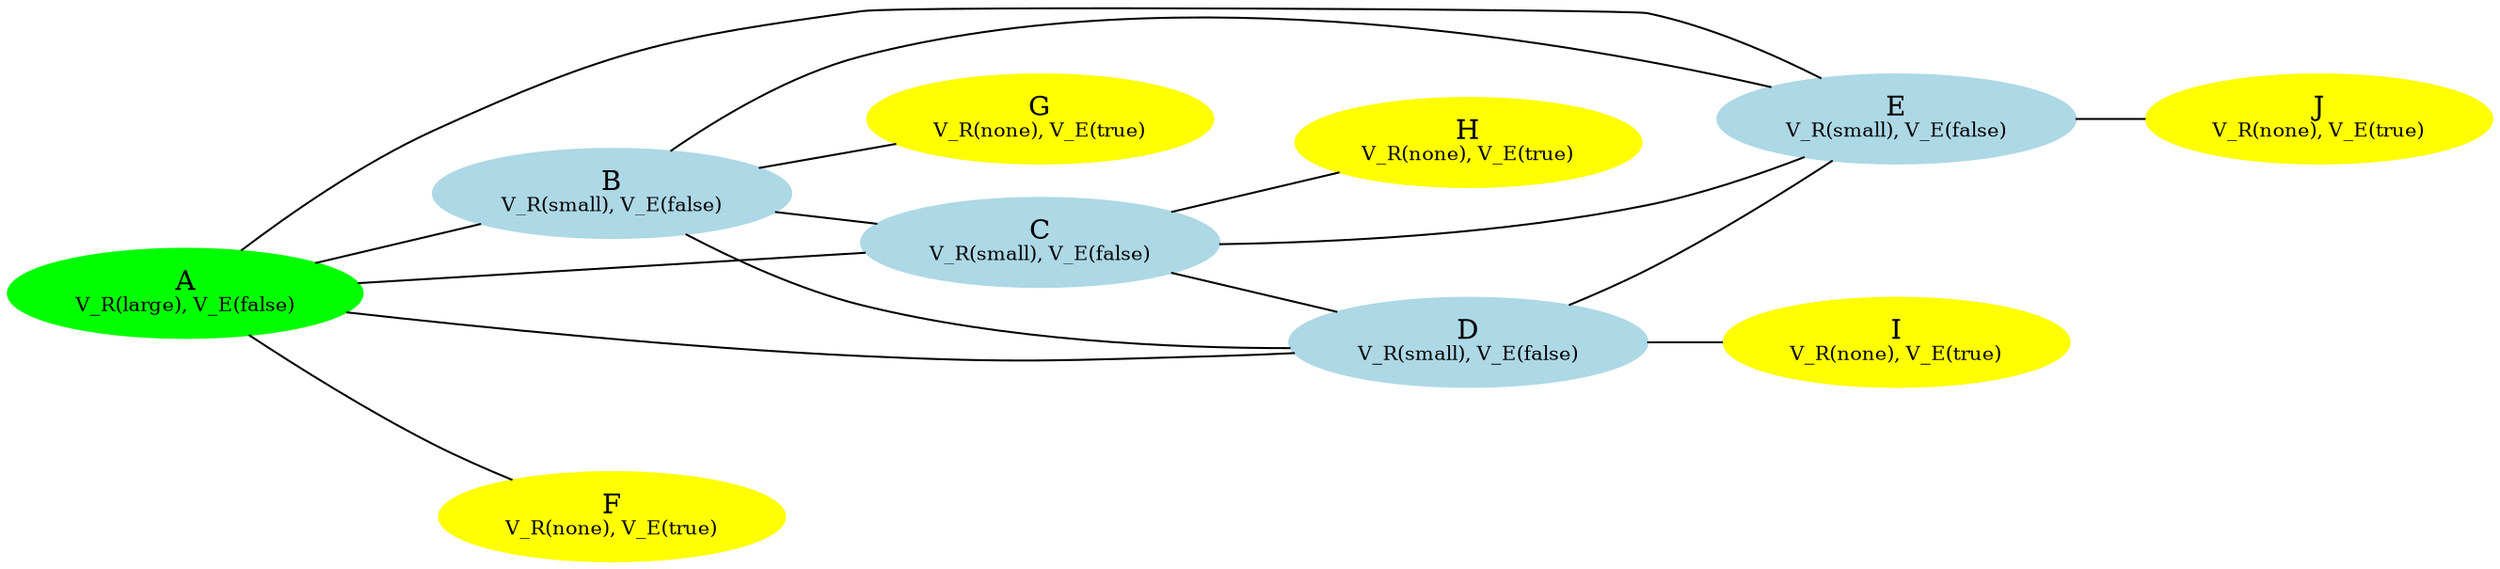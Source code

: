 graph {
 rankdir=LR;
A[label=<A<BR /><FONT POINT-SIZE="10">V_R(large), V_E(false)</FONT>>,style=filled, color=green];
B[label=<B<BR /><FONT POINT-SIZE="10">V_R(small), V_E(false)</FONT>>,style=filled, color=lightblue];
C[label=<C<BR /><FONT POINT-SIZE="10">V_R(small), V_E(false)</FONT>>,style=filled, color=lightblue];
D[label=<D<BR /><FONT POINT-SIZE="10">V_R(small), V_E(false)</FONT>>,style=filled, color=lightblue];
E[label=<E<BR /><FONT POINT-SIZE="10">V_R(small), V_E(false)</FONT>>,style=filled, color=lightblue];
F[label=<F<BR /><FONT POINT-SIZE="10">V_R(none), V_E(true)</FONT>>,style=filled, color=yellow];
G[label=<G<BR /><FONT POINT-SIZE="10">V_R(none), V_E(true)</FONT>>,style=filled, color=yellow];
H[label=<H<BR /><FONT POINT-SIZE="10">V_R(none), V_E(true)</FONT>>,style=filled, color=yellow];
I[label=<I<BR /><FONT POINT-SIZE="10">V_R(none), V_E(true)</FONT>>,style=filled, color=yellow];
J[label=<J<BR /><FONT POINT-SIZE="10">V_R(none), V_E(true)</FONT>>,style=filled, color=yellow];
A -- {{B C D E F }}
B -- {{C D E G }}
C -- {{D E H }}
D -- {{E I }}
E -- {{J }}
F -- {{}}
G -- {{}}
H -- {{}}
I -- {{}}
J -- {{}}
}